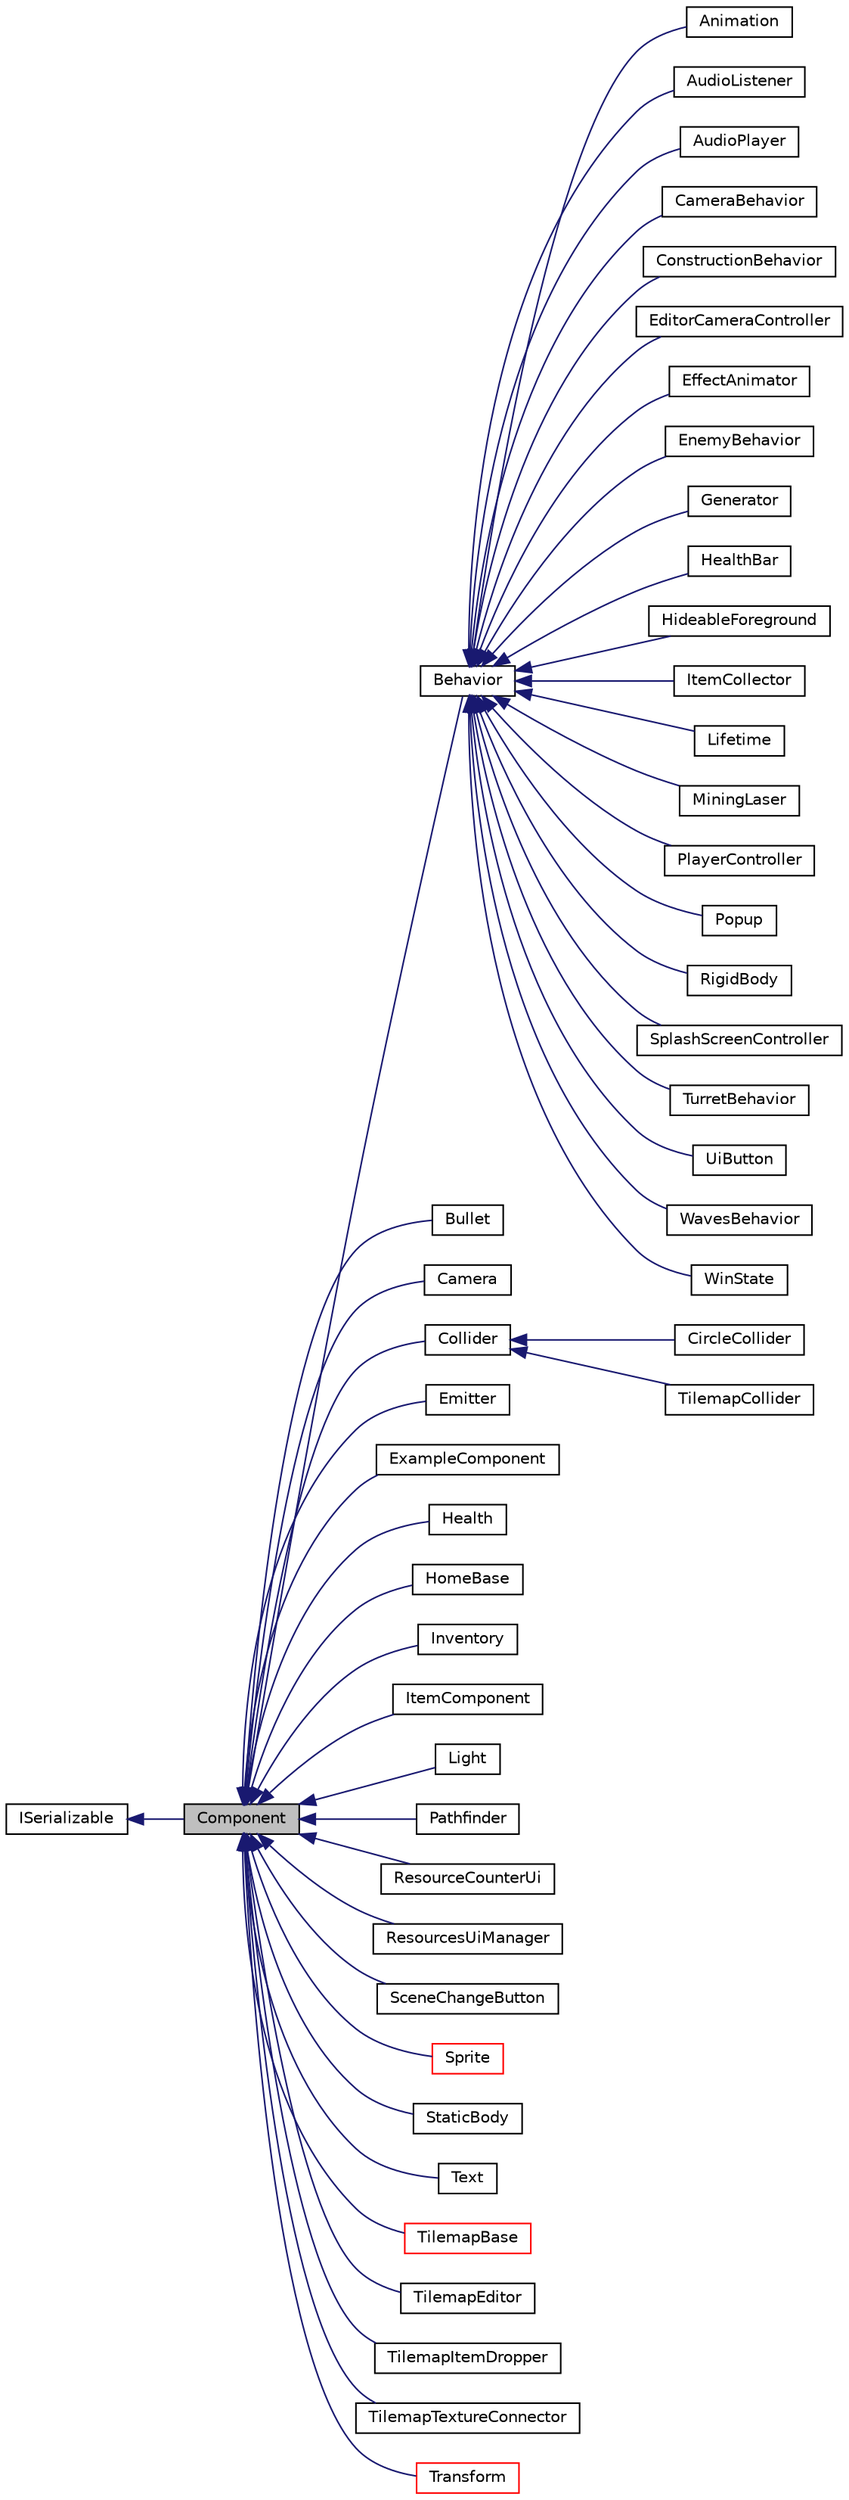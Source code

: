 digraph "Component"
{
 // LATEX_PDF_SIZE
  edge [fontname="Helvetica",fontsize="10",labelfontname="Helvetica",labelfontsize="10"];
  node [fontname="Helvetica",fontsize="10",shape=record];
  rankdir="LR";
  Node1 [label="Component",height=0.2,width=0.4,color="black", fillcolor="grey75", style="filled", fontcolor="black",tooltip=" "];
  Node2 -> Node1 [dir="back",color="midnightblue",fontsize="10",style="solid"];
  Node2 [label="ISerializable",height=0.2,width=0.4,color="black", fillcolor="white", style="filled",URL="$classISerializable.html",tooltip="interface for all serializable objects"];
  Node1 -> Node3 [dir="back",color="midnightblue",fontsize="10",style="solid"];
  Node3 [label="Behavior",height=0.2,width=0.4,color="black", fillcolor="white", style="filled",URL="$classBehavior.html",tooltip=" "];
  Node3 -> Node4 [dir="back",color="midnightblue",fontsize="10",style="solid"];
  Node4 [label="Animation",height=0.2,width=0.4,color="black", fillcolor="white", style="filled",URL="$classAnimation.html",tooltip=" "];
  Node3 -> Node5 [dir="back",color="midnightblue",fontsize="10",style="solid"];
  Node5 [label="AudioListener",height=0.2,width=0.4,color="black", fillcolor="white", style="filled",URL="$classAudioListener.html",tooltip="component that picks up spatial audio"];
  Node3 -> Node6 [dir="back",color="midnightblue",fontsize="10",style="solid"];
  Node6 [label="AudioPlayer",height=0.2,width=0.4,color="black", fillcolor="white", style="filled",URL="$classAudioPlayer.html",tooltip="Component that can play audio."];
  Node3 -> Node7 [dir="back",color="midnightblue",fontsize="10",style="solid"];
  Node7 [label="CameraBehavior",height=0.2,width=0.4,color="black", fillcolor="white", style="filled",URL="$classCameraBehavior.html",tooltip=" "];
  Node3 -> Node8 [dir="back",color="midnightblue",fontsize="10",style="solid"];
  Node8 [label="ConstructionBehavior",height=0.2,width=0.4,color="black", fillcolor="white", style="filled",URL="$classConstructionBehavior.html",tooltip="Component that handles the construction of towers and modification of terrain."];
  Node3 -> Node9 [dir="back",color="midnightblue",fontsize="10",style="solid"];
  Node9 [label="EditorCameraController",height=0.2,width=0.4,color="black", fillcolor="white", style="filled",URL="$classEditorCameraController.html",tooltip="controls the camera while in the editor"];
  Node3 -> Node10 [dir="back",color="midnightblue",fontsize="10",style="solid"];
  Node10 [label="EffectAnimator",height=0.2,width=0.4,color="black", fillcolor="white", style="filled",URL="$classEffectAnimator.html",tooltip="Component that can play audio."];
  Node3 -> Node11 [dir="back",color="midnightblue",fontsize="10",style="solid"];
  Node11 [label="EnemyBehavior",height=0.2,width=0.4,color="black", fillcolor="white", style="filled",URL="$classEnemyBehavior.html",tooltip=" "];
  Node3 -> Node12 [dir="back",color="midnightblue",fontsize="10",style="solid"];
  Node12 [label="Generator",height=0.2,width=0.4,color="black", fillcolor="white", style="filled",URL="$classGenerator.html",tooltip=" "];
  Node3 -> Node13 [dir="back",color="midnightblue",fontsize="10",style="solid"];
  Node13 [label="HealthBar",height=0.2,width=0.4,color="black", fillcolor="white", style="filled",URL="$classHealthBar.html",tooltip="health bar UI that displays offset from an Entity with a Health component"];
  Node3 -> Node14 [dir="back",color="midnightblue",fontsize="10",style="solid"];
  Node14 [label="HideableForeground",height=0.2,width=0.4,color="black", fillcolor="white", style="filled",URL="$classHideableForeground.html",tooltip="Component that hides an attached Sprite when it overlaps something."];
  Node3 -> Node15 [dir="back",color="midnightblue",fontsize="10",style="solid"];
  Node15 [label="ItemCollector",height=0.2,width=0.4,color="black", fillcolor="white", style="filled",URL="$classItemCollector.html",tooltip="Component that attracts and collects item entities in the world."];
  Node3 -> Node16 [dir="back",color="midnightblue",fontsize="10",style="solid"];
  Node16 [label="Lifetime",height=0.2,width=0.4,color="black", fillcolor="white", style="filled",URL="$classLifetime.html",tooltip="Component that destroys it's Enity after a given length of time."];
  Node3 -> Node17 [dir="back",color="midnightblue",fontsize="10",style="solid"];
  Node17 [label="MiningLaser",height=0.2,width=0.4,color="black", fillcolor="white", style="filled",URL="$classMiningLaser.html",tooltip="Digging laser controllable by an entity."];
  Node3 -> Node18 [dir="back",color="midnightblue",fontsize="10",style="solid"];
  Node18 [label="PlayerController",height=0.2,width=0.4,color="black", fillcolor="white", style="filled",URL="$classPlayerController.html",tooltip=" "];
  Node3 -> Node19 [dir="back",color="midnightblue",fontsize="10",style="solid"];
  Node19 [label="Popup",height=0.2,width=0.4,color="black", fillcolor="white", style="filled",URL="$classPopup.html",tooltip="A Popup is a behavior that will show a popup when a button is pressed."];
  Node3 -> Node20 [dir="back",color="midnightblue",fontsize="10",style="solid"];
  Node20 [label="RigidBody",height=0.2,width=0.4,color="black", fillcolor="white", style="filled",URL="$classRigidBody.html",tooltip=" "];
  Node3 -> Node21 [dir="back",color="midnightblue",fontsize="10",style="solid"];
  Node21 [label="SplashScreenController",height=0.2,width=0.4,color="black", fillcolor="white", style="filled",URL="$classSplashScreenController.html",tooltip=" "];
  Node3 -> Node22 [dir="back",color="midnightblue",fontsize="10",style="solid"];
  Node22 [label="TurretBehavior",height=0.2,width=0.4,color="black", fillcolor="white", style="filled",URL="$classTurretBehavior.html",tooltip=" "];
  Node3 -> Node23 [dir="back",color="midnightblue",fontsize="10",style="solid"];
  Node23 [label="UiButton",height=0.2,width=0.4,color="black", fillcolor="white", style="filled",URL="$classUiButton.html",tooltip="Ui Button that sends an event when clicked."];
  Node3 -> Node24 [dir="back",color="midnightblue",fontsize="10",style="solid"];
  Node24 [label="WavesBehavior",height=0.2,width=0.4,color="black", fillcolor="white", style="filled",URL="$classWavesBehavior.html",tooltip=" "];
  Node3 -> Node25 [dir="back",color="midnightblue",fontsize="10",style="solid"];
  Node25 [label="WinState",height=0.2,width=0.4,color="black", fillcolor="white", style="filled",URL="$classWinState.html",tooltip=" "];
  Node1 -> Node26 [dir="back",color="midnightblue",fontsize="10",style="solid"];
  Node26 [label="Bullet",height=0.2,width=0.4,color="black", fillcolor="white", style="filled",URL="$classBullet.html",tooltip="Component that destroys itself and deals damage on contact."];
  Node1 -> Node27 [dir="back",color="midnightblue",fontsize="10",style="solid"];
  Node27 [label="Camera",height=0.2,width=0.4,color="black", fillcolor="white", style="filled",URL="$classCamera.html",tooltip="Handles camera and coordinate systems / spaces."];
  Node1 -> Node28 [dir="back",color="midnightblue",fontsize="10",style="solid"];
  Node28 [label="Collider",height=0.2,width=0.4,color="black", fillcolor="white", style="filled",URL="$classCollider.html",tooltip="component which is used for detecting collisions and information about them"];
  Node28 -> Node29 [dir="back",color="midnightblue",fontsize="10",style="solid"];
  Node29 [label="CircleCollider",height=0.2,width=0.4,color="black", fillcolor="white", style="filled",URL="$classCircleCollider.html",tooltip="Circle-shaped Collider."];
  Node28 -> Node30 [dir="back",color="midnightblue",fontsize="10",style="solid"];
  Node30 [label="TilemapCollider",height=0.2,width=0.4,color="black", fillcolor="white", style="filled",URL="$classTilemapCollider.html",tooltip="Circle-shaped Collider."];
  Node1 -> Node31 [dir="back",color="midnightblue",fontsize="10",style="solid"];
  Node31 [label="Emitter",height=0.2,width=0.4,color="black", fillcolor="white", style="filled",URL="$classEmitter.html",tooltip="Emitter component - controls timing and behavior of particles."];
  Node1 -> Node32 [dir="back",color="midnightblue",fontsize="10",style="solid"];
  Node32 [label="ExampleComponent",height=0.2,width=0.4,color="black", fillcolor="white", style="filled",URL="$classExampleComponent.html",tooltip="DESCRIPTION HERE."];
  Node1 -> Node33 [dir="back",color="midnightblue",fontsize="10",style="solid"];
  Node33 [label="Health",height=0.2,width=0.4,color="black", fillcolor="white", style="filled",URL="$classHealth.html",tooltip="Entity health component."];
  Node1 -> Node34 [dir="back",color="midnightblue",fontsize="10",style="solid"];
  Node34 [label="HomeBase",height=0.2,width=0.4,color="black", fillcolor="white", style="filled",URL="$classHomeBase.html",tooltip=" "];
  Node1 -> Node35 [dir="back",color="midnightblue",fontsize="10",style="solid"];
  Node35 [label="Inventory",height=0.2,width=0.4,color="black", fillcolor="white", style="filled",URL="$classInventory.html",tooltip="Inventory component that stores items."];
  Node1 -> Node36 [dir="back",color="midnightblue",fontsize="10",style="solid"];
  Node36 [label="ItemComponent",height=0.2,width=0.4,color="black", fillcolor="white", style="filled",URL="$classItemComponent.html",tooltip="Item in the world that can be picked up."];
  Node1 -> Node37 [dir="back",color="midnightblue",fontsize="10",style="solid"];
  Node37 [label="Light",height=0.2,width=0.4,color="black", fillcolor="white", style="filled",URL="$classLight.html",tooltip="Light source."];
  Node1 -> Node38 [dir="back",color="midnightblue",fontsize="10",style="solid"];
  Node38 [label="Pathfinder",height=0.2,width=0.4,color="black", fillcolor="white", style="filled",URL="$classPathfinder.html",tooltip=" "];
  Node1 -> Node39 [dir="back",color="midnightblue",fontsize="10",style="solid"];
  Node39 [label="ResourceCounterUi",height=0.2,width=0.4,color="black", fillcolor="white", style="filled",URL="$classResourceCounterUi.html",tooltip="Ui Component that displays a count of resources."];
  Node1 -> Node40 [dir="back",color="midnightblue",fontsize="10",style="solid"];
  Node40 [label="ResourcesUiManager",height=0.2,width=0.4,color="black", fillcolor="white", style="filled",URL="$classResourcesUiManager.html",tooltip="Component that manages the UI for displaying what resources a player currently has."];
  Node1 -> Node41 [dir="back",color="midnightblue",fontsize="10",style="solid"];
  Node41 [label="SceneChangeButton",height=0.2,width=0.4,color="black", fillcolor="white", style="filled",URL="$classSceneChangeButton.html",tooltip="Component that changes the scene when clicked."];
  Node1 -> Node42 [dir="back",color="midnightblue",fontsize="10",style="solid"];
  Node42 [label="Sprite",height=0.2,width=0.4,color="red", fillcolor="white", style="filled",URL="$classSprite.html",tooltip="Stores mesh + texture, along with other data needed to draw a basic 2D sprite."];
  Node1 -> Node48 [dir="back",color="midnightblue",fontsize="10",style="solid"];
  Node48 [label="StaticBody",height=0.2,width=0.4,color="black", fillcolor="white", style="filled",URL="$classStaticBody.html",tooltip=" "];
  Node1 -> Node49 [dir="back",color="midnightblue",fontsize="10",style="solid"];
  Node49 [label="Text",height=0.2,width=0.4,color="black", fillcolor="white", style="filled",URL="$classText.html",tooltip="Component that makes use of Tilemap to draw text."];
  Node1 -> Node50 [dir="back",color="midnightblue",fontsize="10",style="solid"];
  Node50 [label="TilemapBase",height=0.2,width=0.4,color="red", fillcolor="white", style="filled",URL="$classTilemapBase.html",tooltip="untemplatized base Tilemap class"];
  Node1 -> Node52 [dir="back",color="midnightblue",fontsize="10",style="solid"];
  Node52 [label="TilemapEditor",height=0.2,width=0.4,color="black", fillcolor="white", style="filled",URL="$classTilemapEditor.html",tooltip="Component that allows direct editing of a Tilemap."];
  Node1 -> Node53 [dir="back",color="midnightblue",fontsize="10",style="solid"];
  Node53 [label="TilemapItemDropper",height=0.2,width=0.4,color="black", fillcolor="white", style="filled",URL="$classTilemapItemDropper.html",tooltip="Drops an item whenever a tile is broken."];
  Node1 -> Node54 [dir="back",color="midnightblue",fontsize="10",style="solid"];
  Node54 [label="TilemapTextureConnector",height=0.2,width=0.4,color="black", fillcolor="white", style="filled",URL="$classTilemapTextureConnector.html",tooltip="Component that uses a parent 'source' tilemap to update a child tilemap with connected textures."];
  Node1 -> Node55 [dir="back",color="midnightblue",fontsize="10",style="solid"];
  Node55 [label="Transform",height=0.2,width=0.4,color="red", fillcolor="white", style="filled",URL="$classTransform.html",tooltip=" "];
}
